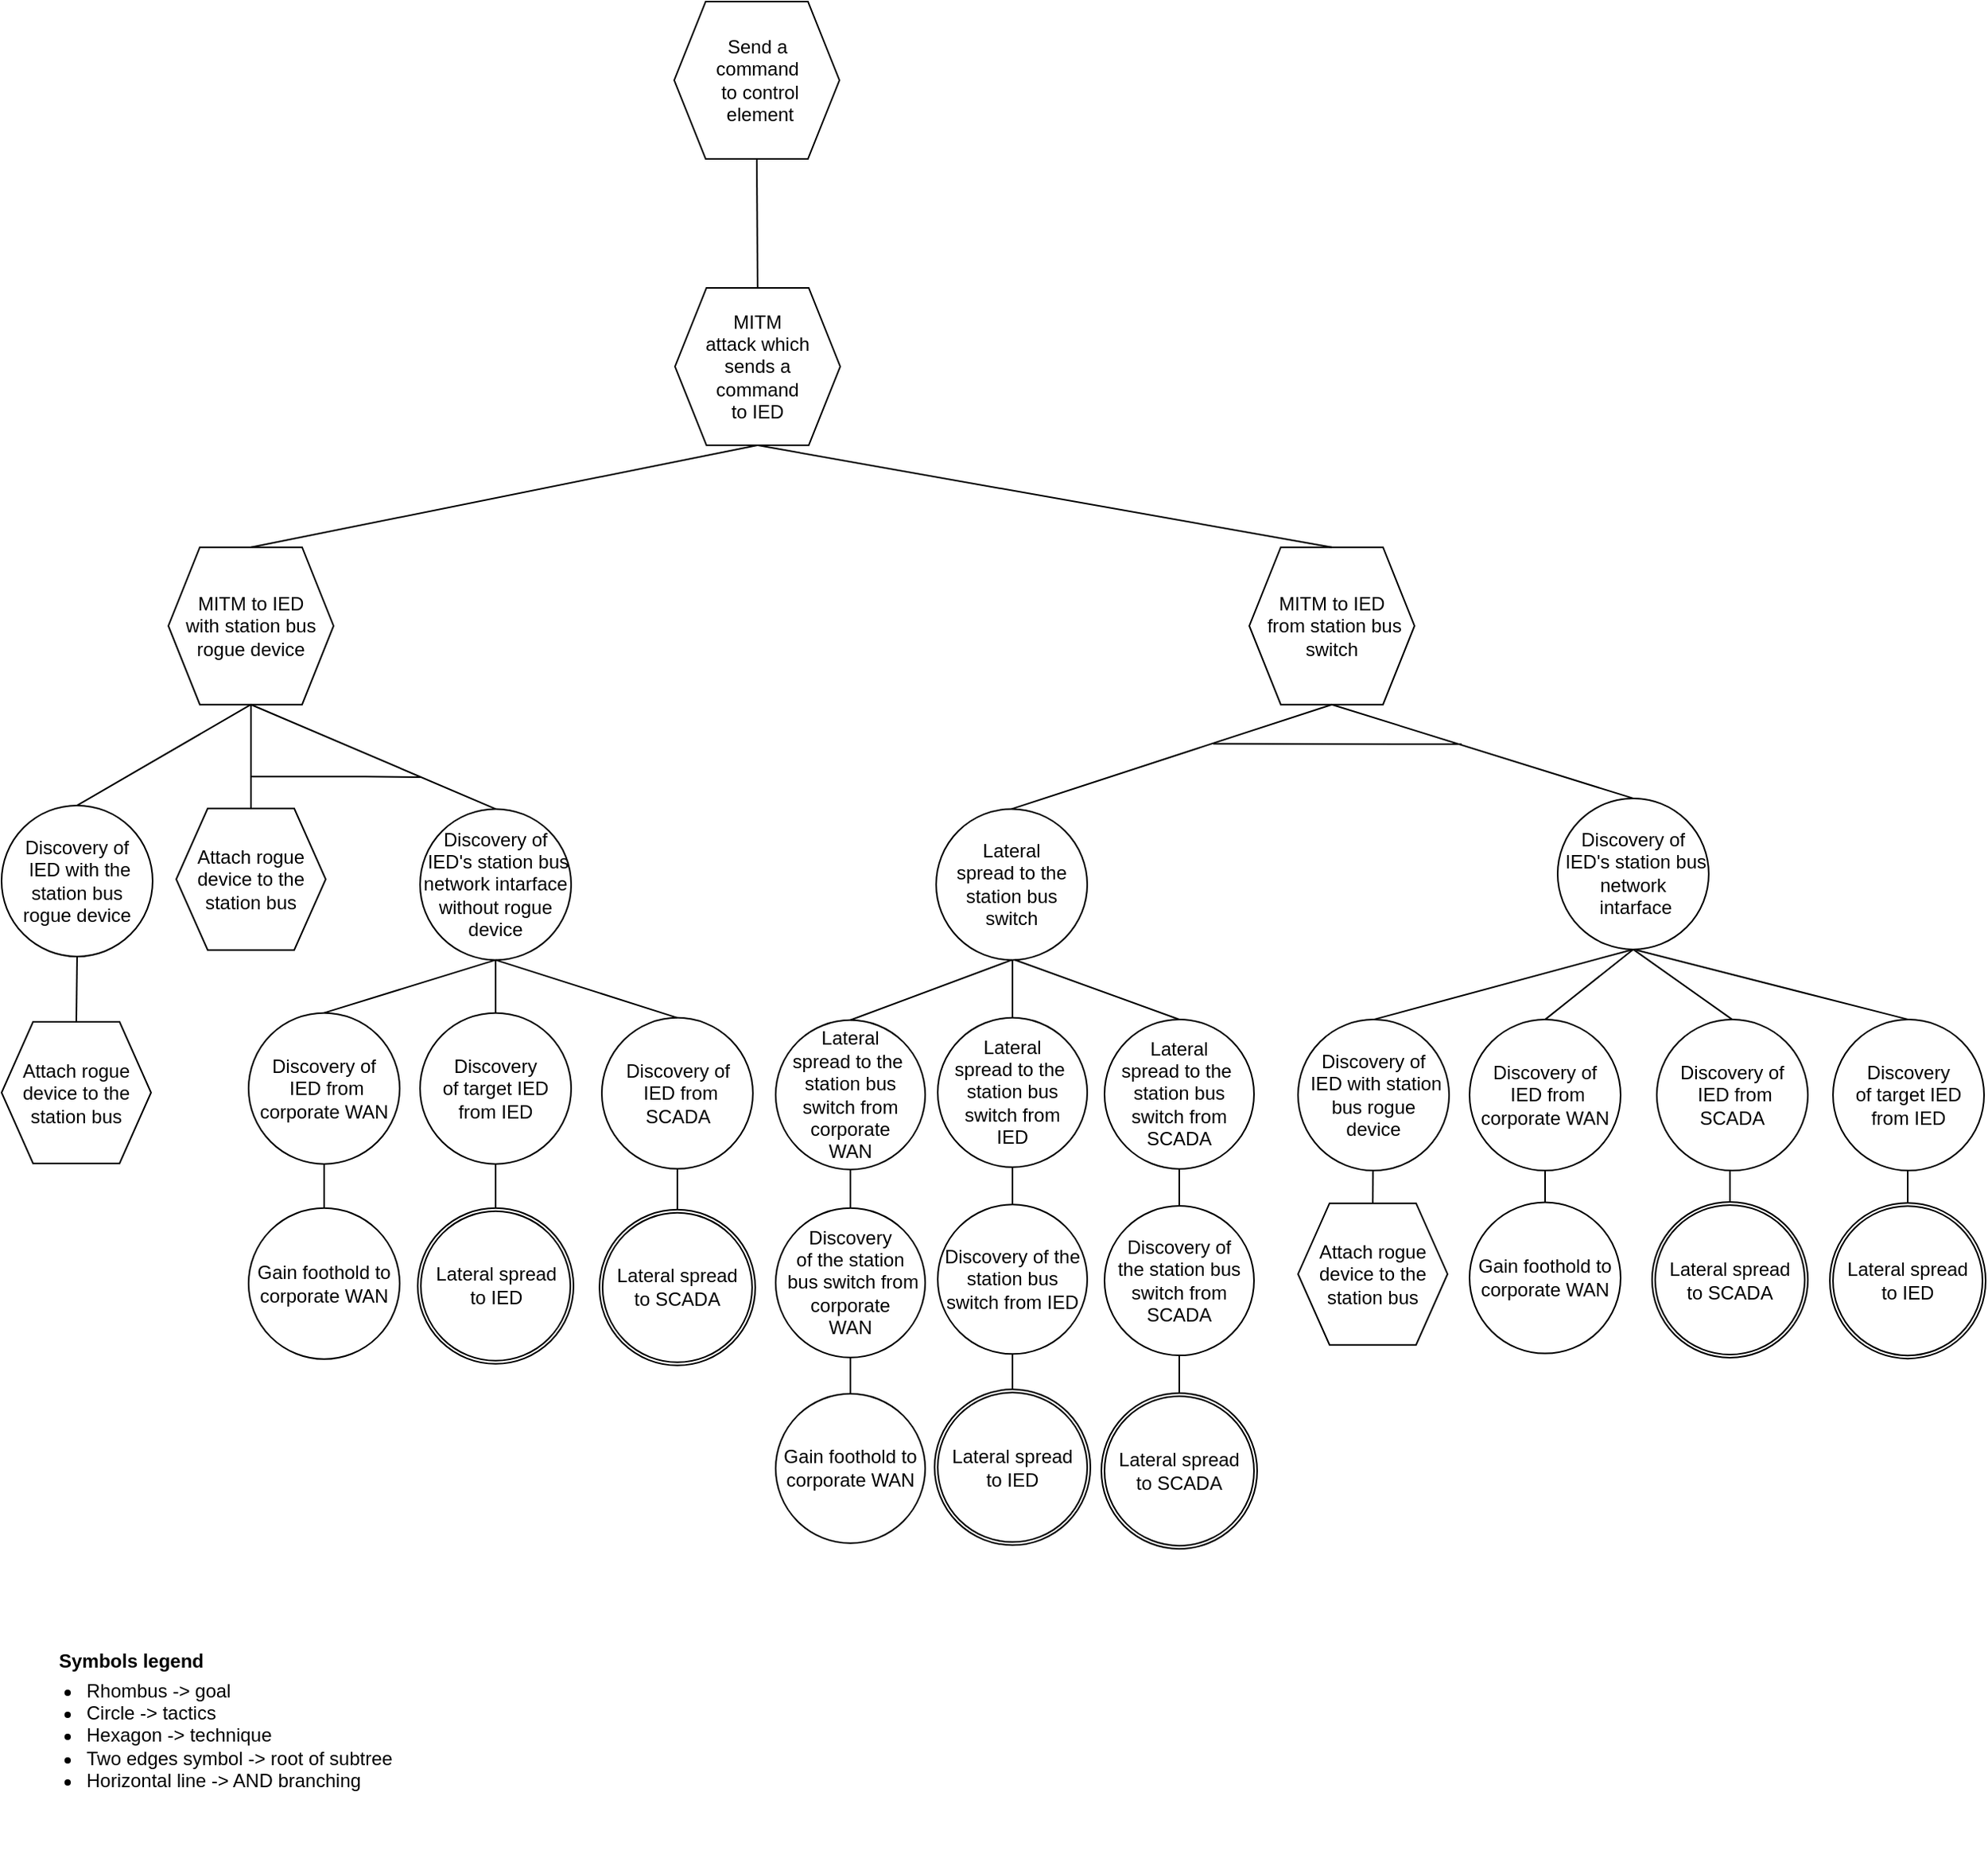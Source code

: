 <mxfile version="16.1.2" type="device"><diagram id="xbHYeiGO_CIbIeRIyyaW" name="Page-1"><mxGraphModel dx="-278" dy="2005" grid="1" gridSize="10" guides="1" tooltips="1" connect="1" arrows="1" fold="1" page="1" pageScale="1" pageWidth="850" pageHeight="1100" math="0" shadow="0"><root><mxCell id="0"/><mxCell id="1" parent="0"/><mxCell id="wkG5_CU37ZLFnjXLYzD5-5" value="" style="endArrow=none;html=1;rounded=0;exitX=0.5;exitY=1;exitDx=0;exitDy=0;entryX=0.5;entryY=0;entryDx=0;entryDy=0;" parent="1" source="wkG5_CU37ZLFnjXLYzD5-9" target="KzS9lwkcn9Pzjavmn98X-4" edge="1"><mxGeometry width="50" height="50" relative="1" as="geometry"><mxPoint x="1821.5" y="276.64" as="sourcePoint"/><mxPoint x="1690.5" y="296.64" as="targetPoint"/></mxGeometry></mxCell><mxCell id="wkG5_CU37ZLFnjXLYzD5-7" value="&lt;span style=&quot;font-family: &amp;#34;helvetica&amp;#34;&quot;&gt;Send a&lt;/span&gt;&lt;br style=&quot;font-family: &amp;#34;helvetica&amp;#34;&quot;&gt;&lt;span style=&quot;font-family: &amp;#34;helvetica&amp;#34;&quot;&gt;command&lt;/span&gt;&lt;br style=&quot;font-family: &amp;#34;helvetica&amp;#34;&quot;&gt;&lt;span style=&quot;font-family: &amp;#34;helvetica&amp;#34;&quot;&gt;&amp;nbsp;to control&lt;/span&gt;&lt;br style=&quot;font-family: &amp;#34;helvetica&amp;#34;&quot;&gt;&lt;span style=&quot;font-family: &amp;#34;helvetica&amp;#34;&quot;&gt;&amp;nbsp;element&lt;/span&gt;" style="shape=hexagon;perimeter=hexagonPerimeter2;whiteSpace=wrap;html=1;fixedSize=1;" parent="1" vertex="1"><mxGeometry x="2284.5" y="-40" width="105" height="100" as="geometry"/></mxCell><mxCell id="wkG5_CU37ZLFnjXLYzD5-9" value="MITM &lt;br&gt;attack which &lt;br&gt;sends a&lt;br&gt;command &lt;br&gt;to&amp;nbsp;IED" style="shape=hexagon;perimeter=hexagonPerimeter2;whiteSpace=wrap;html=1;fixedSize=1;size=20;" parent="1" vertex="1"><mxGeometry x="2285" y="142.0" width="105" height="100" as="geometry"/></mxCell><mxCell id="V8C0B5NVFjW5Lf9UkWdh-18" value="Attach rogue device to the station bus" style="shape=hexagon;perimeter=hexagonPerimeter2;whiteSpace=wrap;html=1;fixedSize=1;" parent="1" vertex="1"><mxGeometry x="1857" y="608.5" width="95" height="90" as="geometry"/></mxCell><mxCell id="V8C0B5NVFjW5Lf9UkWdh-22" value="Discovery of&lt;br&gt;&amp;nbsp;IED with the station bus &lt;br&gt;rogue&amp;nbsp;device" style="ellipse;whiteSpace=wrap;html=1;aspect=fixed;" parent="1" vertex="1"><mxGeometry x="1857" y="470.97" width="96" height="96" as="geometry"/></mxCell><mxCell id="V8C0B5NVFjW5Lf9UkWdh-23" value="" style="endArrow=none;html=1;rounded=0;exitX=0.5;exitY=1;exitDx=0;exitDy=0;entryX=0.5;entryY=0;entryDx=0;entryDy=0;" parent="1" source="V8C0B5NVFjW5Lf9UkWdh-22" target="V8C0B5NVFjW5Lf9UkWdh-18" edge="1"><mxGeometry width="50" height="50" relative="1" as="geometry"><mxPoint x="1781.25" y="575.92" as="sourcePoint"/><mxPoint x="1842" y="584.79" as="targetPoint"/></mxGeometry></mxCell><mxCell id="bEJFuDlQNXt1hYEAEaOi-8" value="Lateral&lt;br&gt;&amp;nbsp;spread to the&amp;nbsp;&lt;br&gt;station bus switch" style="ellipse;whiteSpace=wrap;html=1;aspect=fixed;" parent="1" vertex="1"><mxGeometry x="2451" y="473.2" width="96" height="96" as="geometry"/></mxCell><mxCell id="9iFnNI97IlmnQAC0Ux_E-1" value="" style="endArrow=none;html=1;rounded=0;exitX=0.5;exitY=0;exitDx=0;exitDy=0;entryX=0.5;entryY=1;entryDx=0;entryDy=0;" parent="1" source="wkG5_CU37ZLFnjXLYzD5-9" target="wkG5_CU37ZLFnjXLYzD5-7" edge="1"><mxGeometry width="50" height="50" relative="1" as="geometry"><mxPoint x="631.5" y="170" as="sourcePoint"/><mxPoint x="748" y="90" as="targetPoint"/><Array as="points"/></mxGeometry></mxCell><mxCell id="NPNvdxEJwyz0m5mtI8Ka-22" value="Gain foothold to corporate WAN" style="ellipse;whiteSpace=wrap;html=1;aspect=fixed;" parent="1" vertex="1"><mxGeometry x="2790" y="723.31" width="96" height="96" as="geometry"/></mxCell><mxCell id="NPNvdxEJwyz0m5mtI8Ka-26" value="" style="endArrow=none;html=1;rounded=0;exitX=0.5;exitY=0;exitDx=0;exitDy=0;entryX=0.5;entryY=1;entryDx=0;entryDy=0;" parent="1" source="KzS9lwkcn9Pzjavmn98X-10" target="NPNvdxEJwyz0m5mtI8Ka-28" edge="1"><mxGeometry width="50" height="50" relative="1" as="geometry"><mxPoint x="2776.5" y="604.68" as="sourcePoint"/><mxPoint x="2835" y="569.68" as="targetPoint"/><Array as="points"/></mxGeometry></mxCell><mxCell id="NPNvdxEJwyz0m5mtI8Ka-28" value="Discovery of&lt;br&gt;&amp;nbsp;IED's station bus network&lt;br&gt;&amp;nbsp;intarface" style="ellipse;whiteSpace=wrap;html=1;aspect=fixed;" parent="1" vertex="1"><mxGeometry x="2846" y="466.46" width="96" height="96" as="geometry"/></mxCell><mxCell id="NPNvdxEJwyz0m5mtI8Ka-32" value="" style="endArrow=none;html=1;rounded=0;exitX=0.5;exitY=1;exitDx=0;exitDy=0;entryX=0.5;entryY=0;entryDx=0;entryDy=0;" parent="1" source="KzS9lwkcn9Pzjavmn98X-2" target="NPNvdxEJwyz0m5mtI8Ka-28" edge="1"><mxGeometry width="50" height="50" relative="1" as="geometry"><mxPoint x="3094" y="448.52" as="sourcePoint"/><mxPoint x="2893" y="501.52" as="targetPoint"/></mxGeometry></mxCell><mxCell id="KzS9lwkcn9Pzjavmn98X-2" value="MITM to IED&lt;br&gt;&amp;nbsp;from station bus &lt;br&gt;switch" style="shape=hexagon;perimeter=hexagonPerimeter2;whiteSpace=wrap;html=1;fixedSize=1;" parent="1" vertex="1"><mxGeometry x="2650" y="306.86" width="105" height="100" as="geometry"/></mxCell><mxCell id="KzS9lwkcn9Pzjavmn98X-3" value="" style="endArrow=none;html=1;rounded=0;entryX=0.5;entryY=0;entryDx=0;entryDy=0;exitX=0.5;exitY=1;exitDx=0;exitDy=0;" parent="1" source="wkG5_CU37ZLFnjXLYzD5-9" target="KzS9lwkcn9Pzjavmn98X-2" edge="1"><mxGeometry width="50" height="50" relative="1" as="geometry"><mxPoint x="2123" y="285.07" as="sourcePoint"/><mxPoint x="2020.5" y="399.69" as="targetPoint"/></mxGeometry></mxCell><mxCell id="KzS9lwkcn9Pzjavmn98X-4" value="MITM to IED &lt;br&gt;with station bus &lt;br&gt;rogue device" style="shape=hexagon;perimeter=hexagonPerimeter2;whiteSpace=wrap;html=1;fixedSize=1;" parent="1" vertex="1"><mxGeometry x="1963" y="306.86" width="105" height="100" as="geometry"/></mxCell><mxCell id="KzS9lwkcn9Pzjavmn98X-6" value="" style="endArrow=none;html=1;rounded=0;exitX=0.5;exitY=1;exitDx=0;exitDy=0;entryX=0.5;entryY=0;entryDx=0;entryDy=0;" parent="1" source="KzS9lwkcn9Pzjavmn98X-4" target="V8C0B5NVFjW5Lf9UkWdh-22" edge="1"><mxGeometry width="50" height="50" relative="1" as="geometry"><mxPoint x="1721.5" y="469.78" as="sourcePoint"/><mxPoint x="1721.415" y="502.034" as="targetPoint"/></mxGeometry></mxCell><mxCell id="KzS9lwkcn9Pzjavmn98X-7" value="Discovery of&lt;br&gt;&amp;nbsp;IED with station bus rogue &lt;br&gt;device" style="ellipse;whiteSpace=wrap;html=1;aspect=fixed;" parent="1" vertex="1"><mxGeometry x="2681" y="607.06" width="96" height="96" as="geometry"/></mxCell><mxCell id="KzS9lwkcn9Pzjavmn98X-9" value="" style="endArrow=none;html=1;rounded=0;entryX=0.5;entryY=1;entryDx=0;entryDy=0;exitX=0.5;exitY=0;exitDx=0;exitDy=0;" parent="1" source="KzS9lwkcn9Pzjavmn98X-7" target="NPNvdxEJwyz0m5mtI8Ka-28" edge="1"><mxGeometry width="50" height="50" relative="1" as="geometry"><mxPoint x="2776.292" y="621.546" as="sourcePoint"/><mxPoint x="2834.5" y="559.68" as="targetPoint"/><Array as="points"/></mxGeometry></mxCell><mxCell id="KzS9lwkcn9Pzjavmn98X-10" value="Discovery of&lt;br&gt;&amp;nbsp;IED from corporate WAN" style="ellipse;whiteSpace=wrap;html=1;aspect=fixed;" parent="1" vertex="1"><mxGeometry x="2790" y="607.06" width="96" height="96" as="geometry"/></mxCell><mxCell id="KzS9lwkcn9Pzjavmn98X-11" value="" style="endArrow=none;html=1;rounded=0;exitX=0.5;exitY=0;exitDx=0;exitDy=0;" parent="1" source="NPNvdxEJwyz0m5mtI8Ka-22" target="KzS9lwkcn9Pzjavmn98X-10" edge="1"><mxGeometry width="50" height="50" relative="1" as="geometry"><mxPoint x="3130" y="746.31" as="sourcePoint"/><mxPoint x="3130" y="710.56" as="targetPoint"/><Array as="points"/></mxGeometry></mxCell><mxCell id="KzS9lwkcn9Pzjavmn98X-12" value="Attach rogue device to the station bus" style="shape=hexagon;perimeter=hexagonPerimeter2;whiteSpace=wrap;html=1;fixedSize=1;" parent="1" vertex="1"><mxGeometry x="2681" y="723.85" width="95" height="90" as="geometry"/></mxCell><mxCell id="KzS9lwkcn9Pzjavmn98X-13" value="" style="endArrow=none;html=1;rounded=0;entryX=0.5;entryY=0;entryDx=0;entryDy=0;" parent="1" source="KzS9lwkcn9Pzjavmn98X-7" target="KzS9lwkcn9Pzjavmn98X-12" edge="1"><mxGeometry width="50" height="50" relative="1" as="geometry"><mxPoint x="2728" y="699.85" as="sourcePoint"/><mxPoint x="2680" y="721.72" as="targetPoint"/></mxGeometry></mxCell><mxCell id="KzS9lwkcn9Pzjavmn98X-15" value="Discovery of&lt;br&gt;&amp;nbsp;IED from SCADA" style="ellipse;whiteSpace=wrap;html=1;aspect=fixed;" parent="1" vertex="1"><mxGeometry x="2909" y="607.06" width="96" height="96" as="geometry"/></mxCell><mxCell id="KzS9lwkcn9Pzjavmn98X-17" value="" style="endArrow=none;html=1;rounded=0;exitX=0.5;exitY=0;exitDx=0;exitDy=0;entryX=0.5;entryY=1;entryDx=0;entryDy=0;" parent="1" source="KzS9lwkcn9Pzjavmn98X-15" target="NPNvdxEJwyz0m5mtI8Ka-28" edge="1"><mxGeometry width="50" height="50" relative="1" as="geometry"><mxPoint x="2720.5" y="620.81" as="sourcePoint"/><mxPoint x="2776" y="559.68" as="targetPoint"/><Array as="points"/></mxGeometry></mxCell><mxCell id="KzS9lwkcn9Pzjavmn98X-30" value="" style="endArrow=none;html=1;rounded=0;entryX=0.5;entryY=0;entryDx=0;entryDy=0;exitX=0.5;exitY=1;exitDx=0;exitDy=0;" parent="1" source="KzS9lwkcn9Pzjavmn98X-2" target="bEJFuDlQNXt1hYEAEaOi-8" edge="1"><mxGeometry width="50" height="50" relative="1" as="geometry"><mxPoint x="2433.5" y="307.24" as="sourcePoint"/><mxPoint x="2787" y="458.99" as="targetPoint"/></mxGeometry></mxCell><mxCell id="LZbwzX13tQkmF7auQUtu-48" value="Discovery&lt;br&gt;of target IED from IED" style="ellipse;whiteSpace=wrap;html=1;aspect=fixed;" parent="1" vertex="1"><mxGeometry x="3021" y="607.06" width="96" height="96" as="geometry"/></mxCell><mxCell id="LZbwzX13tQkmF7auQUtu-49" value="" style="endArrow=none;html=1;rounded=0;exitX=0.5;exitY=0;exitDx=0;exitDy=0;" parent="1" source="LZbwzX13tQkmF7auQUtu-48" edge="1"><mxGeometry width="50" height="50" relative="1" as="geometry"><mxPoint x="2973" y="617.06" as="sourcePoint"/><mxPoint x="2896" y="562.87" as="targetPoint"/><Array as="points"/></mxGeometry></mxCell><mxCell id="ztV4Gmg8IP8V2Pzz6eEl-93" value="Gain foothold to corporate WAN" style="ellipse;whiteSpace=wrap;html=1;aspect=fixed;" parent="1" vertex="1"><mxGeometry x="2349" y="844.89" width="95" height="95" as="geometry"/></mxCell><mxCell id="ztV4Gmg8IP8V2Pzz6eEl-94" value="" style="endArrow=none;html=1;rounded=0;entryX=0.5;entryY=1;entryDx=0;entryDy=0;" parent="1" source="ztV4Gmg8IP8V2Pzz6eEl-93" target="ztV4Gmg8IP8V2Pzz6eEl-95" edge="1"><mxGeometry width="50" height="50" relative="1" as="geometry"><mxPoint x="2349.25" y="847.52" as="sourcePoint"/><mxPoint x="2369.25" y="827.52" as="targetPoint"/><Array as="points"/></mxGeometry></mxCell><mxCell id="ztV4Gmg8IP8V2Pzz6eEl-95" value="Discovery&lt;br&gt;of the station&lt;br&gt;&amp;nbsp;bus switch from corporate&lt;br&gt;WAN" style="ellipse;whiteSpace=wrap;html=1;aspect=fixed;" parent="1" vertex="1"><mxGeometry x="2349" y="726.89" width="95" height="95" as="geometry"/></mxCell><mxCell id="ztV4Gmg8IP8V2Pzz6eEl-96" value="Lateral &lt;br&gt;spread to the&amp;nbsp;&lt;br&gt;station bus switch from corporate &lt;br&gt;WAN" style="ellipse;whiteSpace=wrap;html=1;aspect=fixed;" parent="1" vertex="1"><mxGeometry x="2349" y="607.39" width="95" height="95" as="geometry"/></mxCell><mxCell id="ztV4Gmg8IP8V2Pzz6eEl-97" value="" style="endArrow=none;html=1;rounded=0;entryX=0.5;entryY=0;entryDx=0;entryDy=0;exitX=0.5;exitY=1;exitDx=0;exitDy=0;" parent="1" source="bEJFuDlQNXt1hYEAEaOi-8" target="ztV4Gmg8IP8V2Pzz6eEl-96" edge="1"><mxGeometry width="50" height="50" relative="1" as="geometry"><mxPoint x="2538.5" y="569.58" as="sourcePoint"/><mxPoint x="2346.62" y="627.65" as="targetPoint"/></mxGeometry></mxCell><mxCell id="ztV4Gmg8IP8V2Pzz6eEl-98" value="" style="endArrow=none;html=1;rounded=0;entryX=0.5;entryY=0;entryDx=0;entryDy=0;exitX=0.5;exitY=1;exitDx=0;exitDy=0;" parent="1" source="ztV4Gmg8IP8V2Pzz6eEl-96" target="ztV4Gmg8IP8V2Pzz6eEl-95" edge="1"><mxGeometry width="50" height="50" relative="1" as="geometry"><mxPoint x="2432.75" y="706.52" as="sourcePoint"/><mxPoint x="2395.75" y="716.52" as="targetPoint"/></mxGeometry></mxCell><mxCell id="ztV4Gmg8IP8V2Pzz6eEl-101" value="Discovery of the station bus switch from IED" style="ellipse;whiteSpace=wrap;html=1;aspect=fixed;" parent="1" vertex="1"><mxGeometry x="2452" y="724.64" width="95" height="95" as="geometry"/></mxCell><mxCell id="ztV4Gmg8IP8V2Pzz6eEl-102" value="Lateral &lt;br&gt;spread to the&amp;nbsp;&lt;br&gt;station bus switch from &lt;br&gt;IED" style="ellipse;whiteSpace=wrap;html=1;aspect=fixed;" parent="1" vertex="1"><mxGeometry x="2452" y="605.93" width="95" height="95" as="geometry"/></mxCell><mxCell id="ztV4Gmg8IP8V2Pzz6eEl-103" value="" style="endArrow=none;html=1;rounded=0;entryX=0.5;entryY=0;entryDx=0;entryDy=0;exitX=0.5;exitY=1;exitDx=0;exitDy=0;" parent="1" source="ztV4Gmg8IP8V2Pzz6eEl-102" target="ztV4Gmg8IP8V2Pzz6eEl-101" edge="1"><mxGeometry width="50" height="50" relative="1" as="geometry"><mxPoint x="2514.75" y="716.03" as="sourcePoint"/><mxPoint x="2477.75" y="726.03" as="targetPoint"/></mxGeometry></mxCell><mxCell id="ztV4Gmg8IP8V2Pzz6eEl-104" value="" style="endArrow=none;html=1;rounded=0;entryX=0.5;entryY=0;entryDx=0;entryDy=0;exitX=0.5;exitY=1;exitDx=0;exitDy=0;" parent="1" target="ztV4Gmg8IP8V2Pzz6eEl-102" edge="1"><mxGeometry width="50" height="50" relative="1" as="geometry"><mxPoint x="2499.5" y="569.2" as="sourcePoint"/><mxPoint x="2330.75" y="634.74" as="targetPoint"/></mxGeometry></mxCell><mxCell id="ztV4Gmg8IP8V2Pzz6eEl-105" value="" style="endArrow=none;html=1;rounded=0;entryX=0.5;entryY=0;entryDx=0;entryDy=0;" parent="1" target="ztV4Gmg8IP8V2Pzz6eEl-106" edge="1"><mxGeometry width="50" height="50" relative="1" as="geometry"><mxPoint x="2501" y="569.1" as="sourcePoint"/><mxPoint x="2705.37" y="633.19" as="targetPoint"/></mxGeometry></mxCell><mxCell id="ztV4Gmg8IP8V2Pzz6eEl-106" value="Lateral &lt;br&gt;spread to the&amp;nbsp;&lt;br&gt;station bus switch from &lt;br&gt;SCADA" style="ellipse;whiteSpace=wrap;html=1;aspect=fixed;" parent="1" vertex="1"><mxGeometry x="2558" y="606.98" width="95" height="95" as="geometry"/></mxCell><mxCell id="ztV4Gmg8IP8V2Pzz6eEl-109" value="" style="endArrow=none;html=1;rounded=0;exitX=0.5;exitY=1;exitDx=0;exitDy=0;entryX=0.5;entryY=0;entryDx=0;entryDy=0;" parent="1" source="ztV4Gmg8IP8V2Pzz6eEl-101" target="FgqPKY3t9ZENN2GZptcD-8" edge="1"><mxGeometry width="50" height="50" relative="1" as="geometry"><mxPoint x="2528.5" y="826.55" as="sourcePoint"/><mxPoint x="2455" y="840" as="targetPoint"/></mxGeometry></mxCell><mxCell id="ztV4Gmg8IP8V2Pzz6eEl-113" value="Discovery of &lt;br&gt;the station bus switch from SCADA" style="ellipse;whiteSpace=wrap;html=1;aspect=fixed;" parent="1" vertex="1"><mxGeometry x="2558" y="725.54" width="95" height="95" as="geometry"/></mxCell><mxCell id="ztV4Gmg8IP8V2Pzz6eEl-114" value="" style="endArrow=none;html=1;rounded=0;entryX=0.5;entryY=0;entryDx=0;entryDy=0;exitX=0.5;exitY=1;exitDx=0;exitDy=0;" parent="1" source="ztV4Gmg8IP8V2Pzz6eEl-106" target="ztV4Gmg8IP8V2Pzz6eEl-113" edge="1"><mxGeometry width="50" height="50" relative="1" as="geometry"><mxPoint x="2559.87" y="712.39" as="sourcePoint"/><mxPoint x="2559.12" y="729.52" as="targetPoint"/></mxGeometry></mxCell><mxCell id="ztV4Gmg8IP8V2Pzz6eEl-117" value="" style="endArrow=none;html=1;rounded=0;exitX=0.5;exitY=1;exitDx=0;exitDy=0;entryX=0.5;entryY=0;entryDx=0;entryDy=0;" parent="1" source="ztV4Gmg8IP8V2Pzz6eEl-113" edge="1"><mxGeometry width="50" height="50" relative="1" as="geometry"><mxPoint x="2569.87" y="722.39" as="sourcePoint"/><mxPoint x="2605.5" y="851.2" as="targetPoint"/></mxGeometry></mxCell><mxCell id="00nfRY8DxhJ256CuTIh4-1" value="" style="endArrow=none;html=1;rounded=0;" parent="1" edge="1"><mxGeometry width="50" height="50" relative="1" as="geometry"><mxPoint x="2627" y="431.81" as="sourcePoint"/><mxPoint x="2785" y="432" as="targetPoint"/><Array as="points"/></mxGeometry></mxCell><mxCell id="izgNTKxNklORaDZDVBT7-1" value="Gain foothold to corporate WAN" style="ellipse;whiteSpace=wrap;html=1;aspect=fixed;" parent="1" vertex="1"><mxGeometry x="2014" y="726.89" width="96" height="96" as="geometry"/></mxCell><mxCell id="izgNTKxNklORaDZDVBT7-2" value="" style="endArrow=none;html=1;rounded=0;exitX=0.5;exitY=0;exitDx=0;exitDy=0;entryX=0.5;entryY=1;entryDx=0;entryDy=0;" parent="1" source="izgNTKxNklORaDZDVBT7-5" target="izgNTKxNklORaDZDVBT7-3" edge="1"><mxGeometry width="50" height="50" relative="1" as="geometry"><mxPoint x="2053" y="659.61" as="sourcePoint"/><mxPoint x="2111.5" y="624.61" as="targetPoint"/><Array as="points"/></mxGeometry></mxCell><mxCell id="izgNTKxNklORaDZDVBT7-3" value="Discovery of&lt;br&gt;&amp;nbsp;IED's station bus network intarface without rogue device" style="ellipse;whiteSpace=wrap;html=1;aspect=fixed;" parent="1" vertex="1"><mxGeometry x="2123" y="473.2" width="96" height="96" as="geometry"/></mxCell><mxCell id="izgNTKxNklORaDZDVBT7-4" value="" style="endArrow=none;html=1;rounded=0;exitX=0.5;exitY=1;exitDx=0;exitDy=0;entryX=0.5;entryY=0;entryDx=0;entryDy=0;" parent="1" source="KzS9lwkcn9Pzjavmn98X-4" target="izgNTKxNklORaDZDVBT7-3" edge="1"><mxGeometry width="50" height="50" relative="1" as="geometry"><mxPoint x="1980.5" y="503.62" as="sourcePoint"/><mxPoint x="2165" y="559.62" as="targetPoint"/></mxGeometry></mxCell><mxCell id="izgNTKxNklORaDZDVBT7-5" value="Discovery of&lt;br&gt;&amp;nbsp;IED from corporate WAN" style="ellipse;whiteSpace=wrap;html=1;aspect=fixed;" parent="1" vertex="1"><mxGeometry x="2014" y="602.82" width="96" height="96" as="geometry"/></mxCell><mxCell id="izgNTKxNklORaDZDVBT7-6" value="" style="endArrow=none;html=1;rounded=0;exitX=0.5;exitY=0;exitDx=0;exitDy=0;entryX=0.5;entryY=1;entryDx=0;entryDy=0;" parent="1" source="izgNTKxNklORaDZDVBT7-16" target="izgNTKxNklORaDZDVBT7-3" edge="1"><mxGeometry width="50" height="50" relative="1" as="geometry"><mxPoint x="2162.5" y="732.9" as="sourcePoint"/><mxPoint x="2162.5" y="712.65" as="targetPoint"/><Array as="points"/></mxGeometry></mxCell><mxCell id="izgNTKxNklORaDZDVBT7-8" value="Discovery of&lt;br&gt;&amp;nbsp;IED from SCADA" style="ellipse;whiteSpace=wrap;html=1;aspect=fixed;" parent="1" vertex="1"><mxGeometry x="2238.5" y="605.93" width="96" height="96" as="geometry"/></mxCell><mxCell id="izgNTKxNklORaDZDVBT7-9" value="" style="endArrow=none;html=1;rounded=0;exitX=0.5;exitY=0;exitDx=0;exitDy=0;entryX=0.5;entryY=1;entryDx=0;entryDy=0;" parent="1" source="izgNTKxNklORaDZDVBT7-8" target="izgNTKxNklORaDZDVBT7-3" edge="1"><mxGeometry width="50" height="50" relative="1" as="geometry"><mxPoint x="1965" y="669.49" as="sourcePoint"/><mxPoint x="2082.5" y="683.74" as="targetPoint"/><Array as="points"/></mxGeometry></mxCell><mxCell id="izgNTKxNklORaDZDVBT7-10" value="Attach rogue device to the station bus" style="shape=hexagon;perimeter=hexagonPerimeter2;whiteSpace=wrap;html=1;fixedSize=1;" parent="1" vertex="1"><mxGeometry x="1968" y="472.88" width="95" height="90" as="geometry"/></mxCell><mxCell id="izgNTKxNklORaDZDVBT7-11" value="" style="endArrow=none;html=1;rounded=0;entryX=0.5;entryY=0;entryDx=0;entryDy=0;exitX=0.5;exitY=1;exitDx=0;exitDy=0;" parent="1" source="KzS9lwkcn9Pzjavmn98X-4" target="izgNTKxNklORaDZDVBT7-10" edge="1"><mxGeometry width="50" height="50" relative="1" as="geometry"><mxPoint x="1980.5" y="503.62" as="sourcePoint"/><mxPoint x="2001" y="604.61" as="targetPoint"/></mxGeometry></mxCell><mxCell id="izgNTKxNklORaDZDVBT7-12" value="" style="endArrow=none;html=1;rounded=0;" parent="1" edge="1"><mxGeometry width="50" height="50" relative="1" as="geometry"><mxPoint x="2015" y="452.68" as="sourcePoint"/><mxPoint x="2124" y="453" as="targetPoint"/><Array as="points"><mxPoint x="2088" y="452.68"/></Array></mxGeometry></mxCell><mxCell id="izgNTKxNklORaDZDVBT7-13" value="" style="endArrow=none;html=1;rounded=0;" parent="1" source="FgqPKY3t9ZENN2GZptcD-5" target="izgNTKxNklORaDZDVBT7-8" edge="1"><mxGeometry width="50" height="50" relative="1" as="geometry"><mxPoint x="2247" y="734.41" as="sourcePoint"/><mxPoint x="2296.5" y="832.18" as="targetPoint"/><Array as="points"/></mxGeometry></mxCell><mxCell id="izgNTKxNklORaDZDVBT7-16" value="Discovery&lt;br&gt;of target IED from IED" style="ellipse;whiteSpace=wrap;html=1;aspect=fixed;" parent="1" vertex="1"><mxGeometry x="2123" y="602.82" width="96" height="96" as="geometry"/></mxCell><mxCell id="izgNTKxNklORaDZDVBT7-17" value="" style="endArrow=none;html=1;rounded=0;exitX=0.5;exitY=1;exitDx=0;exitDy=0;entryX=0.5;entryY=0;entryDx=0;entryDy=0;" parent="1" source="izgNTKxNklORaDZDVBT7-5" target="izgNTKxNklORaDZDVBT7-1" edge="1"><mxGeometry width="50" height="50" relative="1" as="geometry"><mxPoint x="2222" y="710.66" as="sourcePoint"/><mxPoint x="2222" y="752.03" as="targetPoint"/></mxGeometry></mxCell><mxCell id="v7n588W779BbQ724P9YE-1" value="&lt;font style=&quot;font-size: 12px&quot;&gt;Symbols legend&lt;/font&gt;" style="text;strokeColor=none;fillColor=none;html=1;fontSize=24;fontStyle=1;verticalAlign=middle;align=center;" parent="1" vertex="1"><mxGeometry x="1889" y="991.0" width="100" height="40" as="geometry"/></mxCell><mxCell id="v7n588W779BbQ724P9YE-2" value="&lt;ul&gt;&lt;li&gt;&lt;span&gt;Rhombus -&amp;gt; goal&lt;/span&gt;&lt;/li&gt;&lt;li&gt;&lt;span&gt;Circle -&amp;gt; tactics&lt;/span&gt;&lt;br&gt;&lt;/li&gt;&lt;li&gt;Hexagon -&amp;gt; technique&lt;/li&gt;&lt;li&gt;Two edges symbol -&amp;gt; root of subtree&lt;/li&gt;&lt;li&gt;Horizontal line -&amp;gt; AND branching&lt;/li&gt;&lt;/ul&gt;" style="text;strokeColor=none;fillColor=none;html=1;whiteSpace=wrap;verticalAlign=middle;overflow=hidden;fontSize=12;" parent="1" vertex="1"><mxGeometry x="1869" y="985" width="256" height="154" as="geometry"/></mxCell><mxCell id="FgqPKY3t9ZENN2GZptcD-1" value="" style="endArrow=none;html=1;rounded=0;startArrow=none;" parent="1" target="FgqPKY3t9ZENN2GZptcD-3" edge="1"><mxGeometry width="50" height="50" relative="1" as="geometry"><mxPoint x="2171" y="698.82" as="sourcePoint"/><mxPoint x="2171" y="726.32" as="targetPoint"/><Array as="points"/></mxGeometry></mxCell><mxCell id="FgqPKY3t9ZENN2GZptcD-2" value="" style="ellipse;whiteSpace=wrap;html=1;aspect=fixed;" parent="1" vertex="1"><mxGeometry x="2121.5" y="726.89" width="99" height="99" as="geometry"/></mxCell><mxCell id="FgqPKY3t9ZENN2GZptcD-3" value="Lateral spread&lt;br&gt;to IED" style="ellipse;whiteSpace=wrap;html=1;aspect=fixed;" parent="1" vertex="1"><mxGeometry x="2123.5" y="728.89" width="95" height="95" as="geometry"/></mxCell><mxCell id="FgqPKY3t9ZENN2GZptcD-4" value="" style="ellipse;whiteSpace=wrap;html=1;aspect=fixed;" parent="1" vertex="1"><mxGeometry x="2237" y="727.89" width="99" height="99" as="geometry"/></mxCell><mxCell id="FgqPKY3t9ZENN2GZptcD-5" value="Lateral spread&lt;br&gt;to SCADA" style="ellipse;whiteSpace=wrap;html=1;aspect=fixed;" parent="1" vertex="1"><mxGeometry x="2239" y="729.89" width="95" height="95" as="geometry"/></mxCell><mxCell id="FgqPKY3t9ZENN2GZptcD-7" value="" style="ellipse;whiteSpace=wrap;html=1;aspect=fixed;" parent="1" vertex="1"><mxGeometry x="2450" y="842.15" width="99" height="99" as="geometry"/></mxCell><mxCell id="FgqPKY3t9ZENN2GZptcD-8" value="Lateral spread&lt;br&gt;to IED" style="ellipse;whiteSpace=wrap;html=1;aspect=fixed;" parent="1" vertex="1"><mxGeometry x="2452" y="844.15" width="95" height="95" as="geometry"/></mxCell><mxCell id="FgqPKY3t9ZENN2GZptcD-9" value="" style="ellipse;whiteSpace=wrap;html=1;aspect=fixed;" parent="1" vertex="1"><mxGeometry x="2556" y="844.48" width="99" height="99" as="geometry"/></mxCell><mxCell id="FgqPKY3t9ZENN2GZptcD-10" value="Lateral spread&lt;br&gt;to SCADA" style="ellipse;whiteSpace=wrap;html=1;aspect=fixed;" parent="1" vertex="1"><mxGeometry x="2558" y="846.48" width="95" height="95" as="geometry"/></mxCell><mxCell id="FgqPKY3t9ZENN2GZptcD-11" value="" style="endArrow=none;html=1;rounded=0;exitX=0.5;exitY=1;exitDx=0;exitDy=0;" parent="1" edge="1"><mxGeometry width="50" height="50" relative="1" as="geometry"><mxPoint x="3068.5" y="703.06" as="sourcePoint"/><mxPoint x="3068.5" y="727.82" as="targetPoint"/></mxGeometry></mxCell><mxCell id="FgqPKY3t9ZENN2GZptcD-12" value="" style="ellipse;whiteSpace=wrap;html=1;aspect=fixed;" parent="1" vertex="1"><mxGeometry x="3019" y="723.57" width="99" height="99" as="geometry"/></mxCell><mxCell id="FgqPKY3t9ZENN2GZptcD-13" value="Lateral spread&lt;br&gt;to IED" style="ellipse;whiteSpace=wrap;html=1;aspect=fixed;" parent="1" vertex="1"><mxGeometry x="3021" y="725.57" width="95" height="95" as="geometry"/></mxCell><mxCell id="FgqPKY3t9ZENN2GZptcD-14" value="" style="endArrow=none;html=1;rounded=0;exitX=0.5;exitY=1;exitDx=0;exitDy=0;entryX=0.5;entryY=0;entryDx=0;entryDy=0;" parent="1" edge="1"><mxGeometry width="50" height="50" relative="1" as="geometry"><mxPoint x="2955.5" y="703.06" as="sourcePoint"/><mxPoint x="2955.5" y="733.72" as="targetPoint"/></mxGeometry></mxCell><mxCell id="FgqPKY3t9ZENN2GZptcD-15" value="" style="ellipse;whiteSpace=wrap;html=1;aspect=fixed;" parent="1" vertex="1"><mxGeometry x="2906" y="723" width="99" height="99" as="geometry"/></mxCell><mxCell id="FgqPKY3t9ZENN2GZptcD-16" value="Lateral spread&lt;br&gt;to SCADA" style="ellipse;whiteSpace=wrap;html=1;aspect=fixed;" parent="1" vertex="1"><mxGeometry x="2908" y="725" width="95" height="95" as="geometry"/></mxCell></root></mxGraphModel></diagram></mxfile>